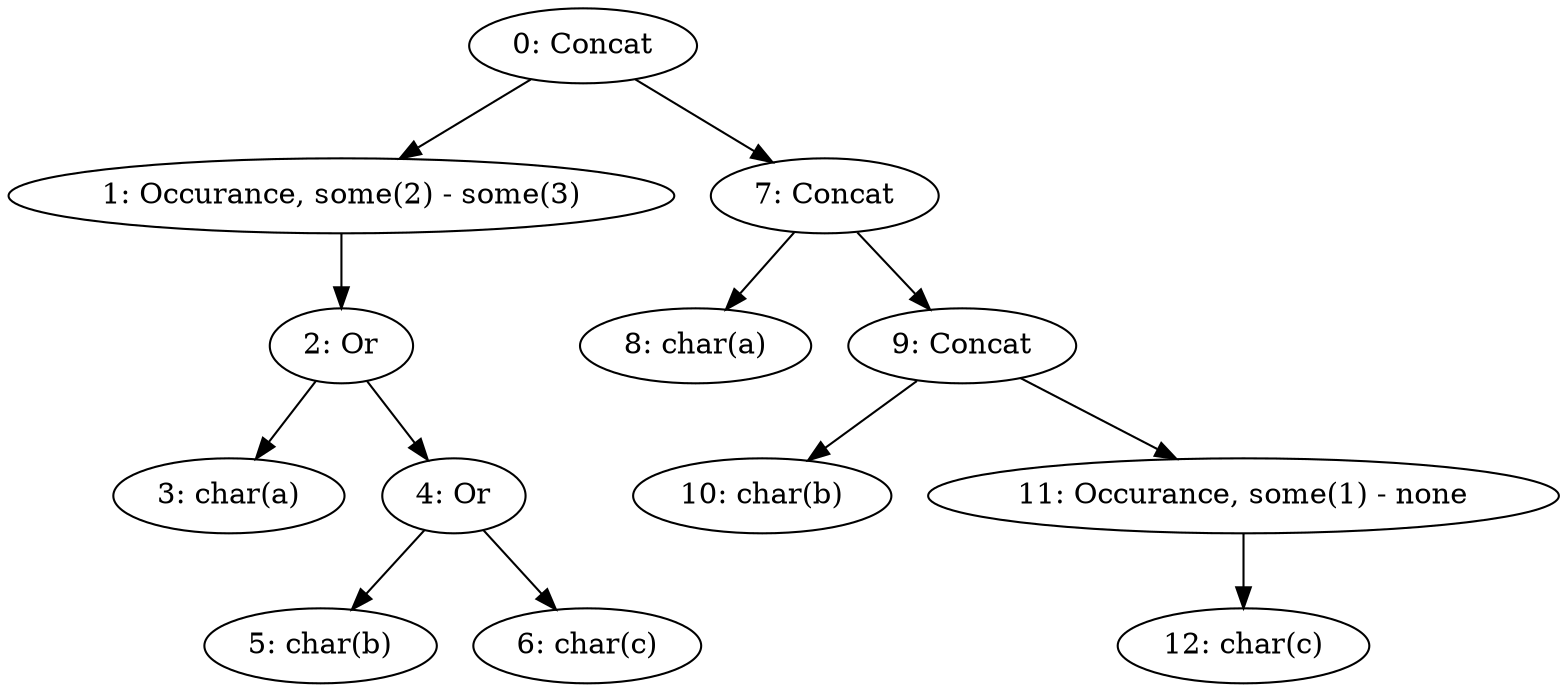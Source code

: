 digraph AST {
	3 [label="3: char(a)"];
	5 [label="5: char(b)"];
	6 [label="6: char(c)"];
	4 [label="4: Or"];
	4 -> 5;
	4 -> 6;
	2 [label="2: Or"];
	2 -> 3;
	2 -> 4;
	1 [label="1: Occurance, some(2) - some(3)"];
	1 -> 2;
	8 [label="8: char(a)"];
	10 [label="10: char(b)"];
	12 [label="12: char(c)"];
	11 [label="11: Occurance, some(1) - none"];
	11 -> 12;
	9 [label="9: Concat"];
	9 -> 10;
	9 -> 11;
	7 [label="7: Concat"];
	7 -> 8;
	7 -> 9;
	0 [label="0: Concat"];
	0 -> 1;
	0 -> 7;
}
